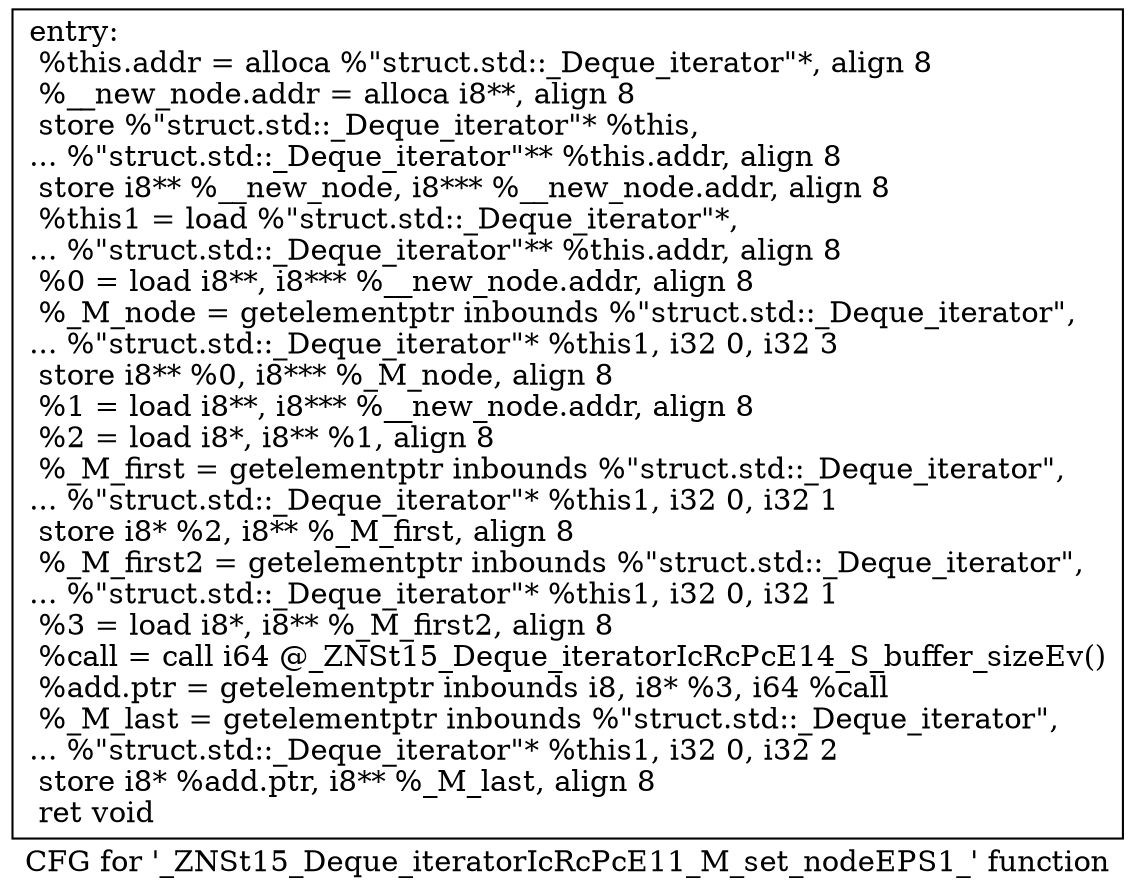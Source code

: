 digraph "CFG for '_ZNSt15_Deque_iteratorIcRcPcE11_M_set_nodeEPS1_' function" {
	label="CFG for '_ZNSt15_Deque_iteratorIcRcPcE11_M_set_nodeEPS1_' function";

	Node0x6b794e0 [shape=record,label="{entry:\l  %this.addr = alloca %\"struct.std::_Deque_iterator\"*, align 8\l  %__new_node.addr = alloca i8**, align 8\l  store %\"struct.std::_Deque_iterator\"* %this,\l... %\"struct.std::_Deque_iterator\"** %this.addr, align 8\l  store i8** %__new_node, i8*** %__new_node.addr, align 8\l  %this1 = load %\"struct.std::_Deque_iterator\"*,\l... %\"struct.std::_Deque_iterator\"** %this.addr, align 8\l  %0 = load i8**, i8*** %__new_node.addr, align 8\l  %_M_node = getelementptr inbounds %\"struct.std::_Deque_iterator\",\l... %\"struct.std::_Deque_iterator\"* %this1, i32 0, i32 3\l  store i8** %0, i8*** %_M_node, align 8\l  %1 = load i8**, i8*** %__new_node.addr, align 8\l  %2 = load i8*, i8** %1, align 8\l  %_M_first = getelementptr inbounds %\"struct.std::_Deque_iterator\",\l... %\"struct.std::_Deque_iterator\"* %this1, i32 0, i32 1\l  store i8* %2, i8** %_M_first, align 8\l  %_M_first2 = getelementptr inbounds %\"struct.std::_Deque_iterator\",\l... %\"struct.std::_Deque_iterator\"* %this1, i32 0, i32 1\l  %3 = load i8*, i8** %_M_first2, align 8\l  %call = call i64 @_ZNSt15_Deque_iteratorIcRcPcE14_S_buffer_sizeEv()\l  %add.ptr = getelementptr inbounds i8, i8* %3, i64 %call\l  %_M_last = getelementptr inbounds %\"struct.std::_Deque_iterator\",\l... %\"struct.std::_Deque_iterator\"* %this1, i32 0, i32 2\l  store i8* %add.ptr, i8** %_M_last, align 8\l  ret void\l}"];
}
